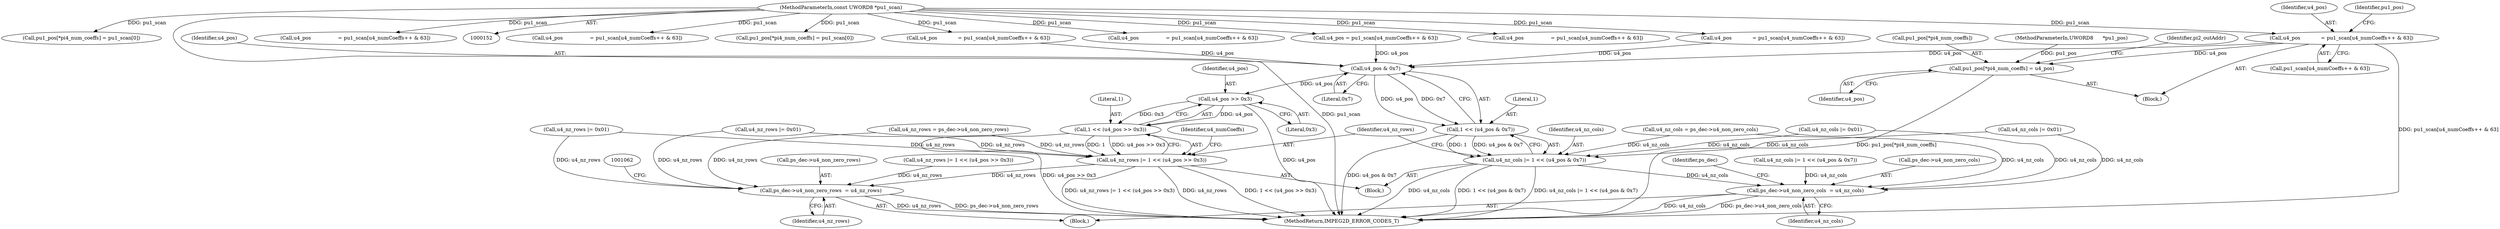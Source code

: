 digraph "0_Android_8b4ed5a23175b7ffa56eea4678db7287f825e985@array" {
"1000563" [label="(Call,u4_pos             = pu1_scan[u4_numCoeffs++ & 63])"];
"1000155" [label="(MethodParameterIn,const UWORD8 *pu1_scan)"];
"1000571" [label="(Call,pu1_pos[*pi4_num_coeffs] = u4_pos)"];
"1000719" [label="(Call,u4_pos & 0x7)"];
"1000717" [label="(Call,1 << (u4_pos & 0x7))"];
"1000715" [label="(Call,u4_nz_cols |= 1 << (u4_pos & 0x7))"];
"1001050" [label="(Call,ps_dec->u4_non_zero_cols  = u4_nz_cols)"];
"1000726" [label="(Call,u4_pos >> 0x3)"];
"1000724" [label="(Call,1 << (u4_pos >> 0x3))"];
"1000722" [label="(Call,u4_nz_rows |= 1 << (u4_pos >> 0x3))"];
"1001055" [label="(Call,ps_dec->u4_non_zero_rows  = u4_nz_rows)"];
"1000871" [label="(Call,u4_pos                 = pu1_scan[u4_numCoeffs++ & 63])"];
"1000731" [label="(Identifier,u4_numCoeffs)"];
"1000727" [label="(Identifier,u4_pos)"];
"1000325" [label="(Call,u4_nz_cols |= 0x01)"];
"1000722" [label="(Call,u4_nz_rows |= 1 << (u4_pos >> 0x3))"];
"1000163" [label="(Block,)"];
"1000199" [label="(Call,u4_nz_cols = ps_dec->u4_non_zero_cols)"];
"1000723" [label="(Identifier,u4_nz_rows)"];
"1000309" [label="(Call,pu1_pos[*pi4_num_coeffs] = pu1_scan[0])"];
"1000780" [label="(Call,u4_pos                 = pu1_scan[u4_numCoeffs++ & 63])"];
"1000571" [label="(Call,pu1_pos[*pi4_num_coeffs] = u4_pos)"];
"1001057" [label="(Identifier,ps_dec)"];
"1001056" [label="(Call,ps_dec->u4_non_zero_rows)"];
"1000692" [label="(Call,u4_pos = pu1_scan[u4_numCoeffs++ & 63])"];
"1001029" [label="(Call,u4_nz_cols |= 1 << (u4_pos & 0x7))"];
"1000718" [label="(Literal,1)"];
"1000565" [label="(Call,pu1_scan[u4_numCoeffs++ & 63])"];
"1000499" [label="(Block,)"];
"1000728" [label="(Literal,0x3)"];
"1001055" [label="(Call,ps_dec->u4_non_zero_rows  = u4_nz_rows)"];
"1001064" [label="(MethodReturn,IMPEG2D_ERROR_CODES_T)"];
"1000379" [label="(Call,u4_nz_rows |= 0x01)"];
"1000563" [label="(Call,u4_pos             = pu1_scan[u4_numCoeffs++ & 63])"];
"1000156" [label="(MethodParameterIn,UWORD8      *pu1_pos)"];
"1000564" [label="(Identifier,u4_pos)"];
"1000579" [label="(Identifier,pi2_outAddr)"];
"1000936" [label="(Call,u4_pos                 = pu1_scan[u4_numCoeffs++ & 63])"];
"1000155" [label="(MethodParameterIn,const UWORD8 *pu1_scan)"];
"1000415" [label="(Block,)"];
"1000720" [label="(Identifier,u4_pos)"];
"1000715" [label="(Call,u4_nz_cols |= 1 << (u4_pos & 0x7))"];
"1001050" [label="(Call,ps_dec->u4_non_zero_cols  = u4_nz_cols)"];
"1000725" [label="(Literal,1)"];
"1000721" [label="(Literal,0x7)"];
"1000572" [label="(Call,pu1_pos[*pi4_num_coeffs])"];
"1000453" [label="(Call,u4_pos             = pu1_scan[u4_numCoeffs++ & 63])"];
"1000362" [label="(Call,pu1_pos[*pi4_num_coeffs] = pu1_scan[0])"];
"1000328" [label="(Call,u4_nz_rows |= 0x01)"];
"1001054" [label="(Identifier,u4_nz_cols)"];
"1001036" [label="(Call,u4_nz_rows |= 1 << (u4_pos >> 0x3))"];
"1000622" [label="(Call,u4_pos             = pu1_scan[u4_numCoeffs++ & 63])"];
"1000716" [label="(Identifier,u4_nz_cols)"];
"1000376" [label="(Call,u4_nz_cols |= 0x01)"];
"1000573" [label="(Identifier,pu1_pos)"];
"1000719" [label="(Call,u4_pos & 0x7)"];
"1000576" [label="(Identifier,u4_pos)"];
"1000726" [label="(Call,u4_pos >> 0x3)"];
"1000717" [label="(Call,1 << (u4_pos & 0x7))"];
"1001059" [label="(Identifier,u4_nz_rows)"];
"1000724" [label="(Call,1 << (u4_pos >> 0x3))"];
"1000204" [label="(Call,u4_nz_rows = ps_dec->u4_non_zero_rows)"];
"1001006" [label="(Call,u4_pos                 = pu1_scan[u4_numCoeffs++ & 63])"];
"1001051" [label="(Call,ps_dec->u4_non_zero_cols)"];
"1000563" -> "1000499"  [label="AST: "];
"1000563" -> "1000565"  [label="CFG: "];
"1000564" -> "1000563"  [label="AST: "];
"1000565" -> "1000563"  [label="AST: "];
"1000573" -> "1000563"  [label="CFG: "];
"1000563" -> "1001064"  [label="DDG: pu1_scan[u4_numCoeffs++ & 63]"];
"1000155" -> "1000563"  [label="DDG: pu1_scan"];
"1000563" -> "1000571"  [label="DDG: u4_pos"];
"1000563" -> "1000719"  [label="DDG: u4_pos"];
"1000155" -> "1000152"  [label="AST: "];
"1000155" -> "1001064"  [label="DDG: pu1_scan"];
"1000155" -> "1000309"  [label="DDG: pu1_scan"];
"1000155" -> "1000362"  [label="DDG: pu1_scan"];
"1000155" -> "1000453"  [label="DDG: pu1_scan"];
"1000155" -> "1000622"  [label="DDG: pu1_scan"];
"1000155" -> "1000692"  [label="DDG: pu1_scan"];
"1000155" -> "1000780"  [label="DDG: pu1_scan"];
"1000155" -> "1000871"  [label="DDG: pu1_scan"];
"1000155" -> "1000936"  [label="DDG: pu1_scan"];
"1000155" -> "1001006"  [label="DDG: pu1_scan"];
"1000571" -> "1000499"  [label="AST: "];
"1000571" -> "1000576"  [label="CFG: "];
"1000572" -> "1000571"  [label="AST: "];
"1000576" -> "1000571"  [label="AST: "];
"1000579" -> "1000571"  [label="CFG: "];
"1000571" -> "1001064"  [label="DDG: pu1_pos[*pi4_num_coeffs]"];
"1000156" -> "1000571"  [label="DDG: pu1_pos"];
"1000719" -> "1000717"  [label="AST: "];
"1000719" -> "1000721"  [label="CFG: "];
"1000720" -> "1000719"  [label="AST: "];
"1000721" -> "1000719"  [label="AST: "];
"1000717" -> "1000719"  [label="CFG: "];
"1000719" -> "1000717"  [label="DDG: u4_pos"];
"1000719" -> "1000717"  [label="DDG: 0x7"];
"1000453" -> "1000719"  [label="DDG: u4_pos"];
"1000622" -> "1000719"  [label="DDG: u4_pos"];
"1000692" -> "1000719"  [label="DDG: u4_pos"];
"1000719" -> "1000726"  [label="DDG: u4_pos"];
"1000717" -> "1000715"  [label="AST: "];
"1000718" -> "1000717"  [label="AST: "];
"1000715" -> "1000717"  [label="CFG: "];
"1000717" -> "1001064"  [label="DDG: u4_pos & 0x7"];
"1000717" -> "1000715"  [label="DDG: 1"];
"1000717" -> "1000715"  [label="DDG: u4_pos & 0x7"];
"1000715" -> "1000415"  [label="AST: "];
"1000716" -> "1000715"  [label="AST: "];
"1000723" -> "1000715"  [label="CFG: "];
"1000715" -> "1001064"  [label="DDG: u4_nz_cols"];
"1000715" -> "1001064"  [label="DDG: u4_nz_cols |= 1 << (u4_pos & 0x7)"];
"1000715" -> "1001064"  [label="DDG: 1 << (u4_pos & 0x7)"];
"1000325" -> "1000715"  [label="DDG: u4_nz_cols"];
"1000376" -> "1000715"  [label="DDG: u4_nz_cols"];
"1000199" -> "1000715"  [label="DDG: u4_nz_cols"];
"1000715" -> "1001050"  [label="DDG: u4_nz_cols"];
"1001050" -> "1000163"  [label="AST: "];
"1001050" -> "1001054"  [label="CFG: "];
"1001051" -> "1001050"  [label="AST: "];
"1001054" -> "1001050"  [label="AST: "];
"1001057" -> "1001050"  [label="CFG: "];
"1001050" -> "1001064"  [label="DDG: ps_dec->u4_non_zero_cols"];
"1001050" -> "1001064"  [label="DDG: u4_nz_cols"];
"1000325" -> "1001050"  [label="DDG: u4_nz_cols"];
"1000376" -> "1001050"  [label="DDG: u4_nz_cols"];
"1000199" -> "1001050"  [label="DDG: u4_nz_cols"];
"1001029" -> "1001050"  [label="DDG: u4_nz_cols"];
"1000726" -> "1000724"  [label="AST: "];
"1000726" -> "1000728"  [label="CFG: "];
"1000727" -> "1000726"  [label="AST: "];
"1000728" -> "1000726"  [label="AST: "];
"1000724" -> "1000726"  [label="CFG: "];
"1000726" -> "1001064"  [label="DDG: u4_pos"];
"1000726" -> "1000724"  [label="DDG: u4_pos"];
"1000726" -> "1000724"  [label="DDG: 0x3"];
"1000724" -> "1000722"  [label="AST: "];
"1000725" -> "1000724"  [label="AST: "];
"1000722" -> "1000724"  [label="CFG: "];
"1000724" -> "1001064"  [label="DDG: u4_pos >> 0x3"];
"1000724" -> "1000722"  [label="DDG: 1"];
"1000724" -> "1000722"  [label="DDG: u4_pos >> 0x3"];
"1000722" -> "1000415"  [label="AST: "];
"1000723" -> "1000722"  [label="AST: "];
"1000731" -> "1000722"  [label="CFG: "];
"1000722" -> "1001064"  [label="DDG: 1 << (u4_pos >> 0x3)"];
"1000722" -> "1001064"  [label="DDG: u4_nz_rows |= 1 << (u4_pos >> 0x3)"];
"1000722" -> "1001064"  [label="DDG: u4_nz_rows"];
"1000379" -> "1000722"  [label="DDG: u4_nz_rows"];
"1000328" -> "1000722"  [label="DDG: u4_nz_rows"];
"1000204" -> "1000722"  [label="DDG: u4_nz_rows"];
"1000722" -> "1001055"  [label="DDG: u4_nz_rows"];
"1001055" -> "1000163"  [label="AST: "];
"1001055" -> "1001059"  [label="CFG: "];
"1001056" -> "1001055"  [label="AST: "];
"1001059" -> "1001055"  [label="AST: "];
"1001062" -> "1001055"  [label="CFG: "];
"1001055" -> "1001064"  [label="DDG: ps_dec->u4_non_zero_rows"];
"1001055" -> "1001064"  [label="DDG: u4_nz_rows"];
"1000379" -> "1001055"  [label="DDG: u4_nz_rows"];
"1000328" -> "1001055"  [label="DDG: u4_nz_rows"];
"1001036" -> "1001055"  [label="DDG: u4_nz_rows"];
"1000204" -> "1001055"  [label="DDG: u4_nz_rows"];
}
